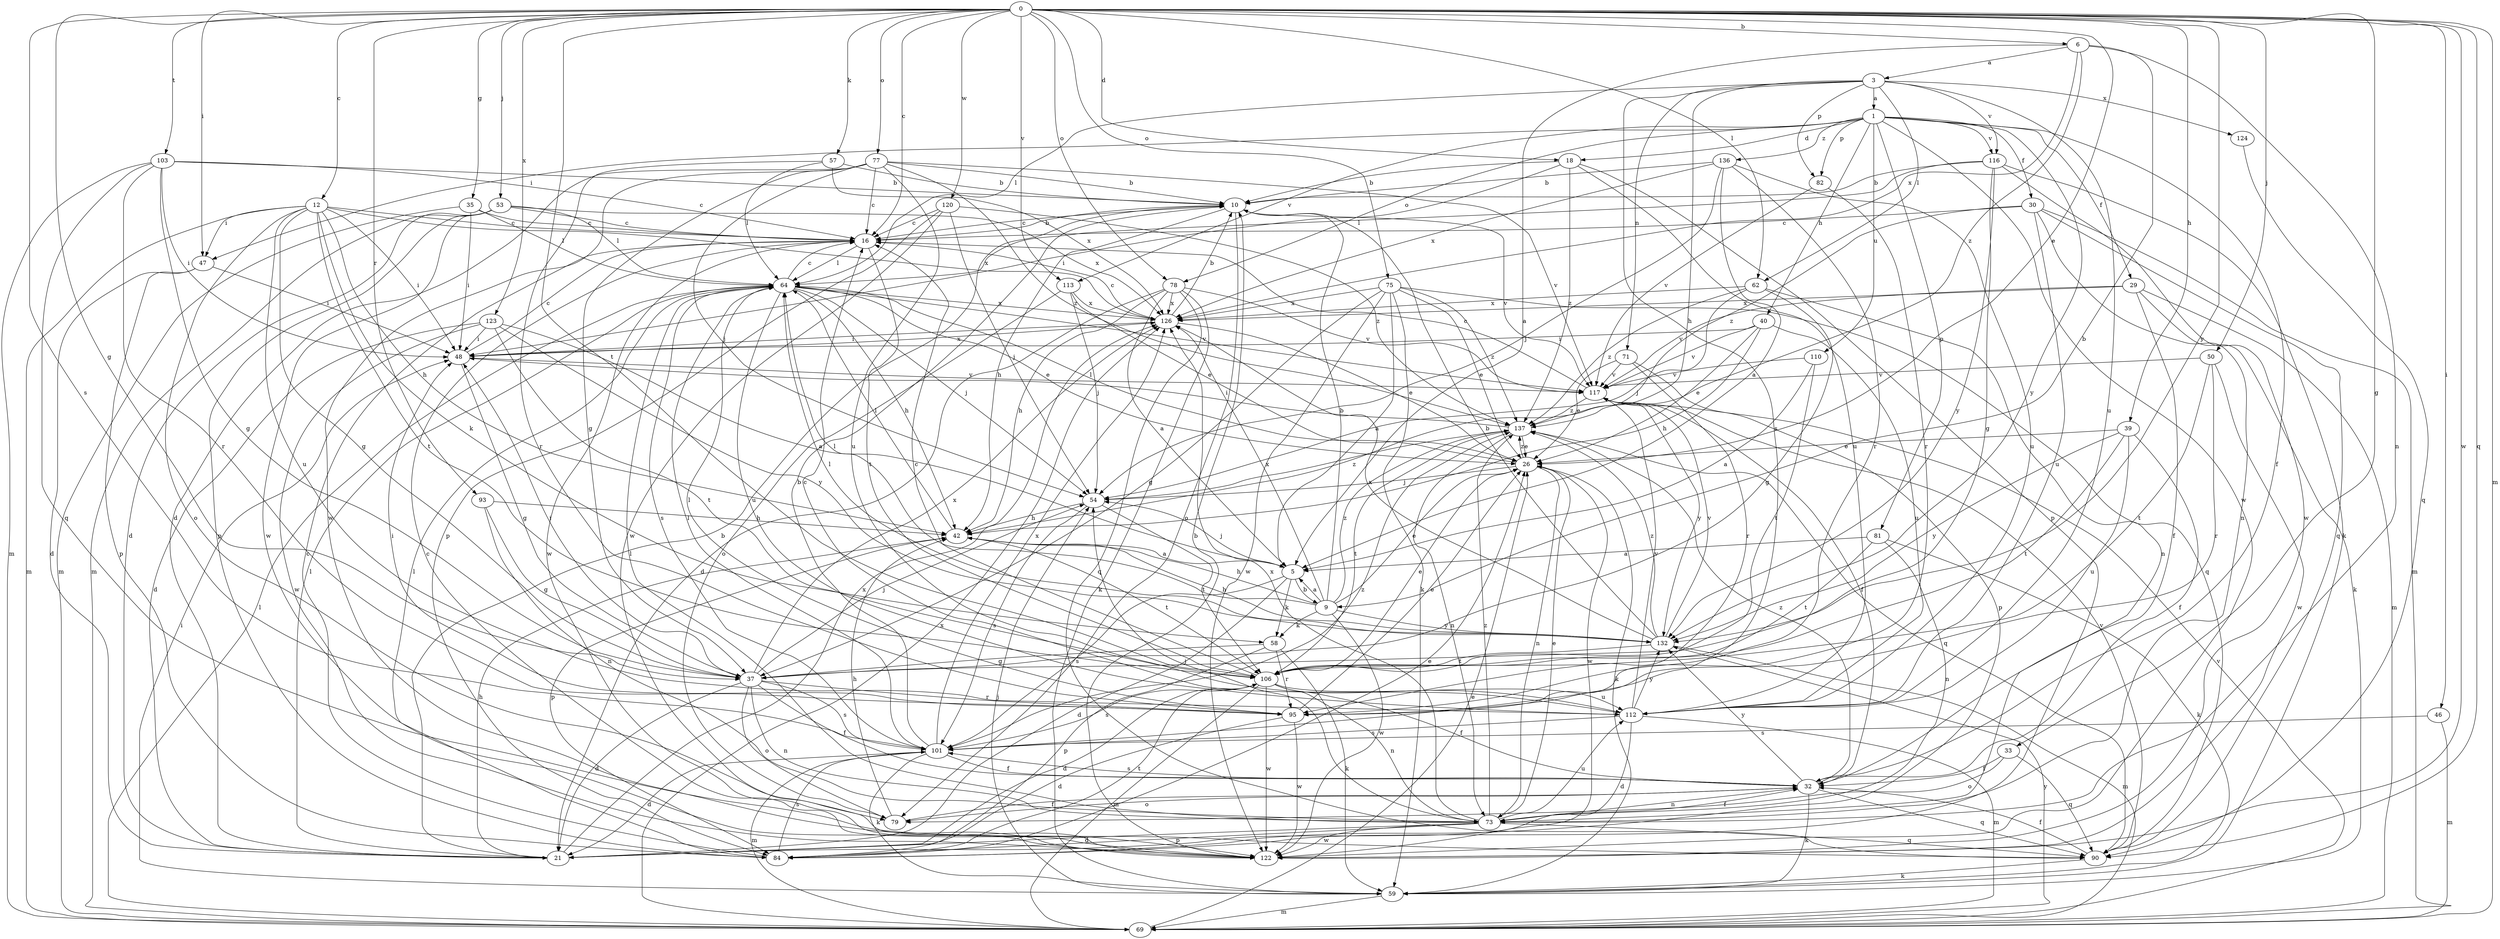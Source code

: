 strict digraph  {
0;
1;
3;
5;
6;
9;
10;
12;
16;
18;
21;
26;
29;
30;
32;
33;
35;
37;
39;
40;
42;
46;
47;
48;
50;
53;
54;
57;
58;
59;
62;
64;
69;
71;
73;
75;
77;
78;
79;
81;
82;
84;
90;
93;
95;
101;
103;
106;
110;
112;
113;
116;
117;
120;
122;
123;
124;
126;
132;
136;
137;
0 -> 6  [label=b];
0 -> 12  [label=c];
0 -> 16  [label=c];
0 -> 18  [label=d];
0 -> 26  [label=e];
0 -> 33  [label=g];
0 -> 35  [label=g];
0 -> 37  [label=g];
0 -> 39  [label=h];
0 -> 46  [label=i];
0 -> 47  [label=i];
0 -> 50  [label=j];
0 -> 53  [label=j];
0 -> 57  [label=k];
0 -> 62  [label=l];
0 -> 69  [label=m];
0 -> 75  [label=o];
0 -> 77  [label=o];
0 -> 78  [label=o];
0 -> 90  [label=q];
0 -> 93  [label=r];
0 -> 101  [label=s];
0 -> 103  [label=t];
0 -> 106  [label=t];
0 -> 113  [label=v];
0 -> 120  [label=w];
0 -> 122  [label=w];
0 -> 123  [label=x];
0 -> 132  [label=y];
1 -> 18  [label=d];
1 -> 29  [label=f];
1 -> 30  [label=f];
1 -> 32  [label=f];
1 -> 40  [label=h];
1 -> 47  [label=i];
1 -> 78  [label=o];
1 -> 81  [label=p];
1 -> 82  [label=p];
1 -> 110  [label=u];
1 -> 113  [label=v];
1 -> 116  [label=v];
1 -> 122  [label=w];
1 -> 132  [label=y];
1 -> 136  [label=z];
3 -> 1  [label=a];
3 -> 42  [label=h];
3 -> 62  [label=l];
3 -> 64  [label=l];
3 -> 71  [label=n];
3 -> 82  [label=p];
3 -> 101  [label=s];
3 -> 112  [label=u];
3 -> 116  [label=v];
3 -> 124  [label=x];
5 -> 9  [label=b];
5 -> 21  [label=d];
5 -> 54  [label=j];
5 -> 58  [label=k];
5 -> 101  [label=s];
6 -> 3  [label=a];
6 -> 5  [label=a];
6 -> 9  [label=b];
6 -> 73  [label=n];
6 -> 126  [label=x];
6 -> 137  [label=z];
9 -> 5  [label=a];
9 -> 10  [label=b];
9 -> 26  [label=e];
9 -> 42  [label=h];
9 -> 58  [label=k];
9 -> 64  [label=l];
9 -> 122  [label=w];
9 -> 126  [label=x];
9 -> 132  [label=y];
9 -> 137  [label=z];
10 -> 16  [label=c];
10 -> 42  [label=h];
10 -> 79  [label=o];
10 -> 117  [label=v];
12 -> 16  [label=c];
12 -> 37  [label=g];
12 -> 42  [label=h];
12 -> 47  [label=i];
12 -> 48  [label=i];
12 -> 58  [label=k];
12 -> 69  [label=m];
12 -> 79  [label=o];
12 -> 106  [label=t];
12 -> 112  [label=u];
12 -> 126  [label=x];
16 -> 10  [label=b];
16 -> 64  [label=l];
16 -> 106  [label=t];
16 -> 122  [label=w];
18 -> 10  [label=b];
18 -> 48  [label=i];
18 -> 84  [label=p];
18 -> 112  [label=u];
18 -> 137  [label=z];
21 -> 10  [label=b];
21 -> 42  [label=h];
21 -> 64  [label=l];
21 -> 126  [label=x];
26 -> 54  [label=j];
26 -> 59  [label=k];
26 -> 64  [label=l];
26 -> 73  [label=n];
26 -> 122  [label=w];
26 -> 137  [label=z];
29 -> 32  [label=f];
29 -> 59  [label=k];
29 -> 69  [label=m];
29 -> 117  [label=v];
29 -> 126  [label=x];
30 -> 16  [label=c];
30 -> 69  [label=m];
30 -> 73  [label=n];
30 -> 90  [label=q];
30 -> 112  [label=u];
30 -> 137  [label=z];
32 -> 59  [label=k];
32 -> 73  [label=n];
32 -> 79  [label=o];
32 -> 90  [label=q];
32 -> 101  [label=s];
32 -> 132  [label=y];
32 -> 137  [label=z];
33 -> 32  [label=f];
33 -> 79  [label=o];
33 -> 90  [label=q];
35 -> 16  [label=c];
35 -> 48  [label=i];
35 -> 64  [label=l];
35 -> 69  [label=m];
37 -> 21  [label=d];
37 -> 32  [label=f];
37 -> 48  [label=i];
37 -> 54  [label=j];
37 -> 73  [label=n];
37 -> 79  [label=o];
37 -> 95  [label=r];
37 -> 101  [label=s];
37 -> 126  [label=x];
39 -> 26  [label=e];
39 -> 32  [label=f];
39 -> 106  [label=t];
39 -> 112  [label=u];
39 -> 132  [label=y];
40 -> 26  [label=e];
40 -> 42  [label=h];
40 -> 48  [label=i];
40 -> 112  [label=u];
40 -> 117  [label=v];
42 -> 5  [label=a];
42 -> 64  [label=l];
42 -> 84  [label=p];
42 -> 106  [label=t];
46 -> 69  [label=m];
46 -> 101  [label=s];
47 -> 21  [label=d];
47 -> 48  [label=i];
47 -> 84  [label=p];
48 -> 16  [label=c];
48 -> 37  [label=g];
48 -> 117  [label=v];
48 -> 126  [label=x];
50 -> 95  [label=r];
50 -> 106  [label=t];
50 -> 117  [label=v];
50 -> 122  [label=w];
53 -> 16  [label=c];
53 -> 21  [label=d];
53 -> 64  [label=l];
53 -> 69  [label=m];
53 -> 84  [label=p];
53 -> 122  [label=w];
53 -> 126  [label=x];
54 -> 42  [label=h];
54 -> 101  [label=s];
54 -> 106  [label=t];
54 -> 137  [label=z];
57 -> 10  [label=b];
57 -> 64  [label=l];
57 -> 95  [label=r];
57 -> 126  [label=x];
58 -> 37  [label=g];
58 -> 59  [label=k];
58 -> 84  [label=p];
58 -> 95  [label=r];
59 -> 48  [label=i];
59 -> 54  [label=j];
59 -> 69  [label=m];
62 -> 37  [label=g];
62 -> 54  [label=j];
62 -> 73  [label=n];
62 -> 126  [label=x];
62 -> 137  [label=z];
64 -> 16  [label=c];
64 -> 26  [label=e];
64 -> 42  [label=h];
64 -> 54  [label=j];
64 -> 101  [label=s];
64 -> 112  [label=u];
64 -> 117  [label=v];
64 -> 126  [label=x];
69 -> 26  [label=e];
69 -> 64  [label=l];
69 -> 117  [label=v];
69 -> 126  [label=x];
69 -> 132  [label=y];
71 -> 26  [label=e];
71 -> 84  [label=p];
71 -> 95  [label=r];
71 -> 117  [label=v];
73 -> 21  [label=d];
73 -> 26  [label=e];
73 -> 32  [label=f];
73 -> 54  [label=j];
73 -> 64  [label=l];
73 -> 84  [label=p];
73 -> 90  [label=q];
73 -> 112  [label=u];
73 -> 122  [label=w];
73 -> 126  [label=x];
73 -> 137  [label=z];
75 -> 5  [label=a];
75 -> 26  [label=e];
75 -> 37  [label=g];
75 -> 59  [label=k];
75 -> 90  [label=q];
75 -> 122  [label=w];
75 -> 126  [label=x];
75 -> 137  [label=z];
77 -> 10  [label=b];
77 -> 16  [label=c];
77 -> 21  [label=d];
77 -> 37  [label=g];
77 -> 54  [label=j];
77 -> 112  [label=u];
77 -> 117  [label=v];
77 -> 122  [label=w];
77 -> 137  [label=z];
78 -> 5  [label=a];
78 -> 21  [label=d];
78 -> 42  [label=h];
78 -> 59  [label=k];
78 -> 90  [label=q];
78 -> 117  [label=v];
78 -> 126  [label=x];
79 -> 32  [label=f];
79 -> 42  [label=h];
81 -> 5  [label=a];
81 -> 59  [label=k];
81 -> 73  [label=n];
81 -> 106  [label=t];
82 -> 95  [label=r];
82 -> 117  [label=v];
84 -> 16  [label=c];
84 -> 26  [label=e];
84 -> 64  [label=l];
84 -> 101  [label=s];
84 -> 106  [label=t];
90 -> 32  [label=f];
90 -> 59  [label=k];
90 -> 117  [label=v];
93 -> 37  [label=g];
93 -> 42  [label=h];
93 -> 73  [label=n];
95 -> 21  [label=d];
95 -> 26  [label=e];
95 -> 48  [label=i];
95 -> 64  [label=l];
95 -> 122  [label=w];
101 -> 10  [label=b];
101 -> 21  [label=d];
101 -> 32  [label=f];
101 -> 59  [label=k];
101 -> 64  [label=l];
101 -> 69  [label=m];
101 -> 126  [label=x];
101 -> 137  [label=z];
103 -> 10  [label=b];
103 -> 16  [label=c];
103 -> 37  [label=g];
103 -> 48  [label=i];
103 -> 69  [label=m];
103 -> 90  [label=q];
103 -> 95  [label=r];
106 -> 16  [label=c];
106 -> 21  [label=d];
106 -> 26  [label=e];
106 -> 32  [label=f];
106 -> 69  [label=m];
106 -> 73  [label=n];
106 -> 101  [label=s];
106 -> 112  [label=u];
106 -> 122  [label=w];
110 -> 5  [label=a];
110 -> 106  [label=t];
110 -> 117  [label=v];
112 -> 16  [label=c];
112 -> 21  [label=d];
112 -> 69  [label=m];
112 -> 101  [label=s];
112 -> 117  [label=v];
112 -> 132  [label=y];
113 -> 26  [label=e];
113 -> 54  [label=j];
113 -> 79  [label=o];
113 -> 126  [label=x];
116 -> 10  [label=b];
116 -> 37  [label=g];
116 -> 59  [label=k];
116 -> 64  [label=l];
116 -> 122  [label=w];
116 -> 132  [label=y];
117 -> 16  [label=c];
117 -> 32  [label=f];
117 -> 132  [label=y];
117 -> 137  [label=z];
120 -> 16  [label=c];
120 -> 54  [label=j];
120 -> 84  [label=p];
120 -> 122  [label=w];
120 -> 137  [label=z];
122 -> 10  [label=b];
122 -> 16  [label=c];
123 -> 5  [label=a];
123 -> 21  [label=d];
123 -> 48  [label=i];
123 -> 106  [label=t];
123 -> 122  [label=w];
123 -> 132  [label=y];
124 -> 90  [label=q];
126 -> 10  [label=b];
126 -> 16  [label=c];
126 -> 26  [label=e];
126 -> 48  [label=i];
132 -> 10  [label=b];
132 -> 42  [label=h];
132 -> 64  [label=l];
132 -> 69  [label=m];
132 -> 106  [label=t];
132 -> 117  [label=v];
132 -> 126  [label=x];
132 -> 137  [label=z];
136 -> 5  [label=a];
136 -> 10  [label=b];
136 -> 54  [label=j];
136 -> 95  [label=r];
136 -> 112  [label=u];
136 -> 126  [label=x];
137 -> 26  [label=e];
137 -> 48  [label=i];
137 -> 73  [label=n];
137 -> 90  [label=q];
137 -> 106  [label=t];
}
